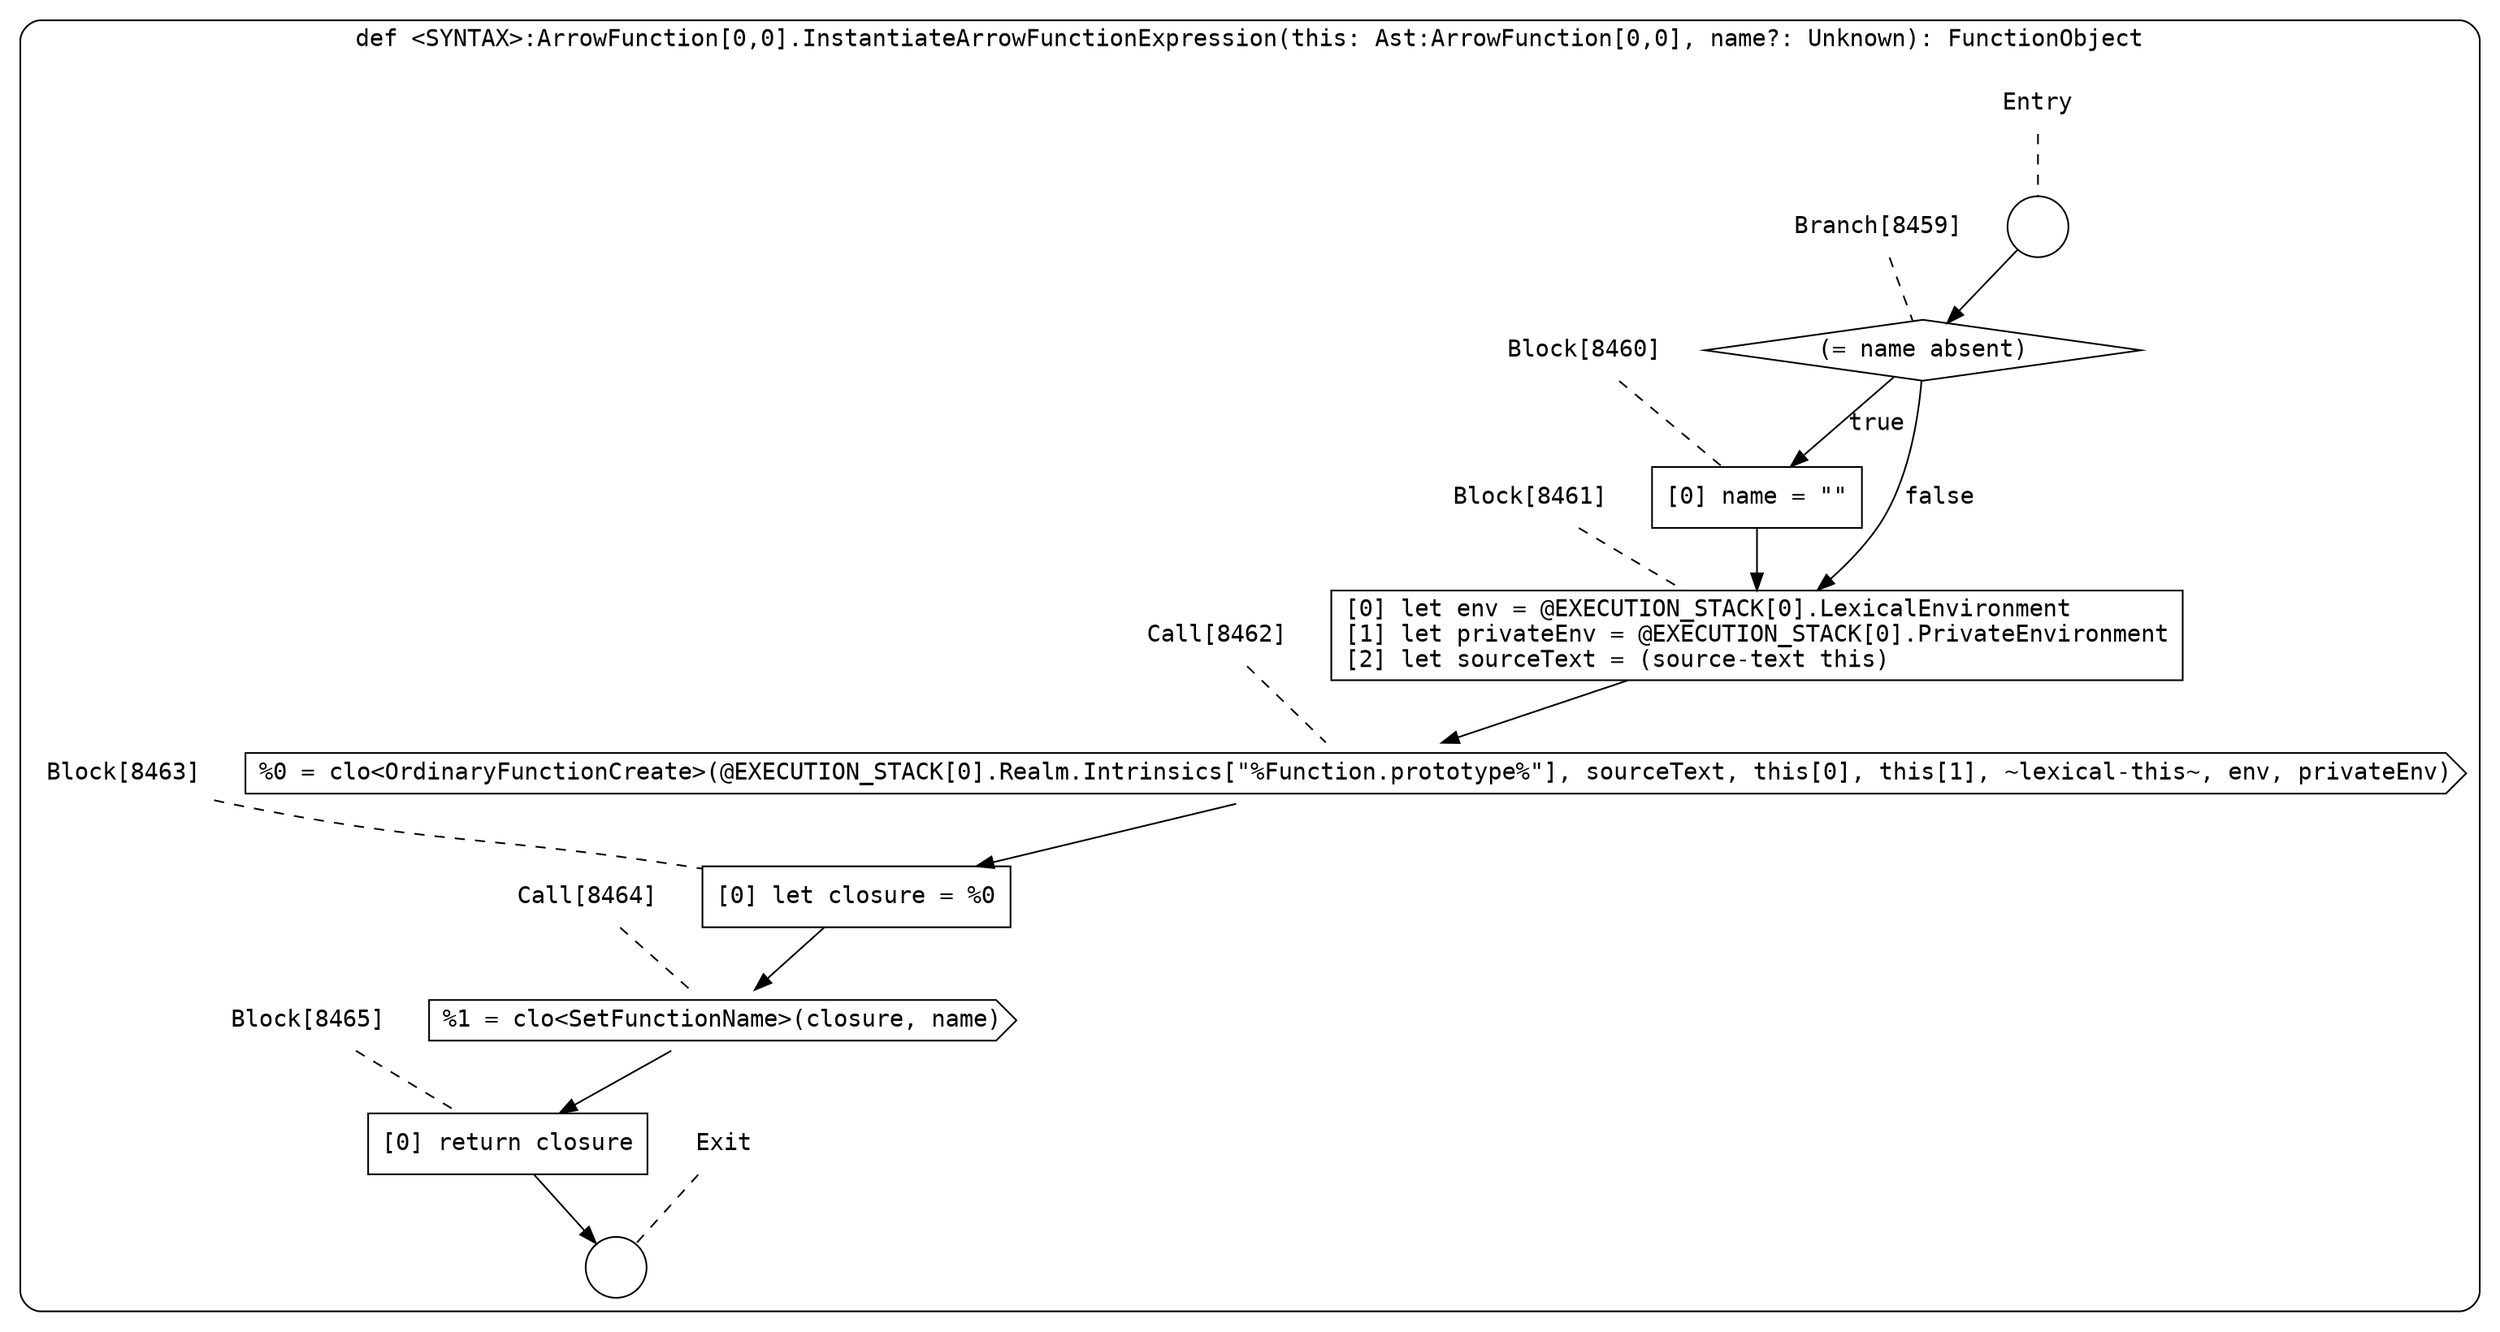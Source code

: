 digraph {
  graph [fontname = "Consolas"]
  node [fontname = "Consolas"]
  edge [fontname = "Consolas"]
  subgraph cluster1578 {
    label = "def <SYNTAX>:ArrowFunction[0,0].InstantiateArrowFunctionExpression(this: Ast:ArrowFunction[0,0], name?: Unknown): FunctionObject"
    style = rounded
    cluster1578_entry_name [shape=none, label=<<font color="black">Entry</font>>]
    cluster1578_entry_name -> cluster1578_entry [arrowhead=none, color="black", style=dashed]
    cluster1578_entry [shape=circle label=" " color="black" fillcolor="white" style=filled]
    cluster1578_entry -> node8459 [color="black"]
    cluster1578_exit_name [shape=none, label=<<font color="black">Exit</font>>]
    cluster1578_exit_name -> cluster1578_exit [arrowhead=none, color="black", style=dashed]
    cluster1578_exit [shape=circle label=" " color="black" fillcolor="white" style=filled]
    node8459_name [shape=none, label=<<font color="black">Branch[8459]</font>>]
    node8459_name -> node8459 [arrowhead=none, color="black", style=dashed]
    node8459 [shape=diamond, label=<<font color="black">(= name absent)</font>> color="black" fillcolor="white", style=filled]
    node8459 -> node8460 [label=<<font color="black">true</font>> color="black"]
    node8459 -> node8461 [label=<<font color="black">false</font>> color="black"]
    node8460_name [shape=none, label=<<font color="black">Block[8460]</font>>]
    node8460_name -> node8460 [arrowhead=none, color="black", style=dashed]
    node8460 [shape=box, label=<<font color="black">[0] name = &quot;&quot;<BR ALIGN="LEFT"/></font>> color="black" fillcolor="white", style=filled]
    node8460 -> node8461 [color="black"]
    node8461_name [shape=none, label=<<font color="black">Block[8461]</font>>]
    node8461_name -> node8461 [arrowhead=none, color="black", style=dashed]
    node8461 [shape=box, label=<<font color="black">[0] let env = @EXECUTION_STACK[0].LexicalEnvironment<BR ALIGN="LEFT"/>[1] let privateEnv = @EXECUTION_STACK[0].PrivateEnvironment<BR ALIGN="LEFT"/>[2] let sourceText = (source-text this)<BR ALIGN="LEFT"/></font>> color="black" fillcolor="white", style=filled]
    node8461 -> node8462 [color="black"]
    node8462_name [shape=none, label=<<font color="black">Call[8462]</font>>]
    node8462_name -> node8462 [arrowhead=none, color="black", style=dashed]
    node8462 [shape=cds, label=<<font color="black">%0 = clo&lt;OrdinaryFunctionCreate&gt;(@EXECUTION_STACK[0].Realm.Intrinsics[&quot;%Function.prototype%&quot;], sourceText, this[0], this[1], ~lexical-this~, env, privateEnv)</font>> color="black" fillcolor="white", style=filled]
    node8462 -> node8463 [color="black"]
    node8463_name [shape=none, label=<<font color="black">Block[8463]</font>>]
    node8463_name -> node8463 [arrowhead=none, color="black", style=dashed]
    node8463 [shape=box, label=<<font color="black">[0] let closure = %0<BR ALIGN="LEFT"/></font>> color="black" fillcolor="white", style=filled]
    node8463 -> node8464 [color="black"]
    node8464_name [shape=none, label=<<font color="black">Call[8464]</font>>]
    node8464_name -> node8464 [arrowhead=none, color="black", style=dashed]
    node8464 [shape=cds, label=<<font color="black">%1 = clo&lt;SetFunctionName&gt;(closure, name)</font>> color="black" fillcolor="white", style=filled]
    node8464 -> node8465 [color="black"]
    node8465_name [shape=none, label=<<font color="black">Block[8465]</font>>]
    node8465_name -> node8465 [arrowhead=none, color="black", style=dashed]
    node8465 [shape=box, label=<<font color="black">[0] return closure<BR ALIGN="LEFT"/></font>> color="black" fillcolor="white", style=filled]
    node8465 -> cluster1578_exit [color="black"]
  }
}